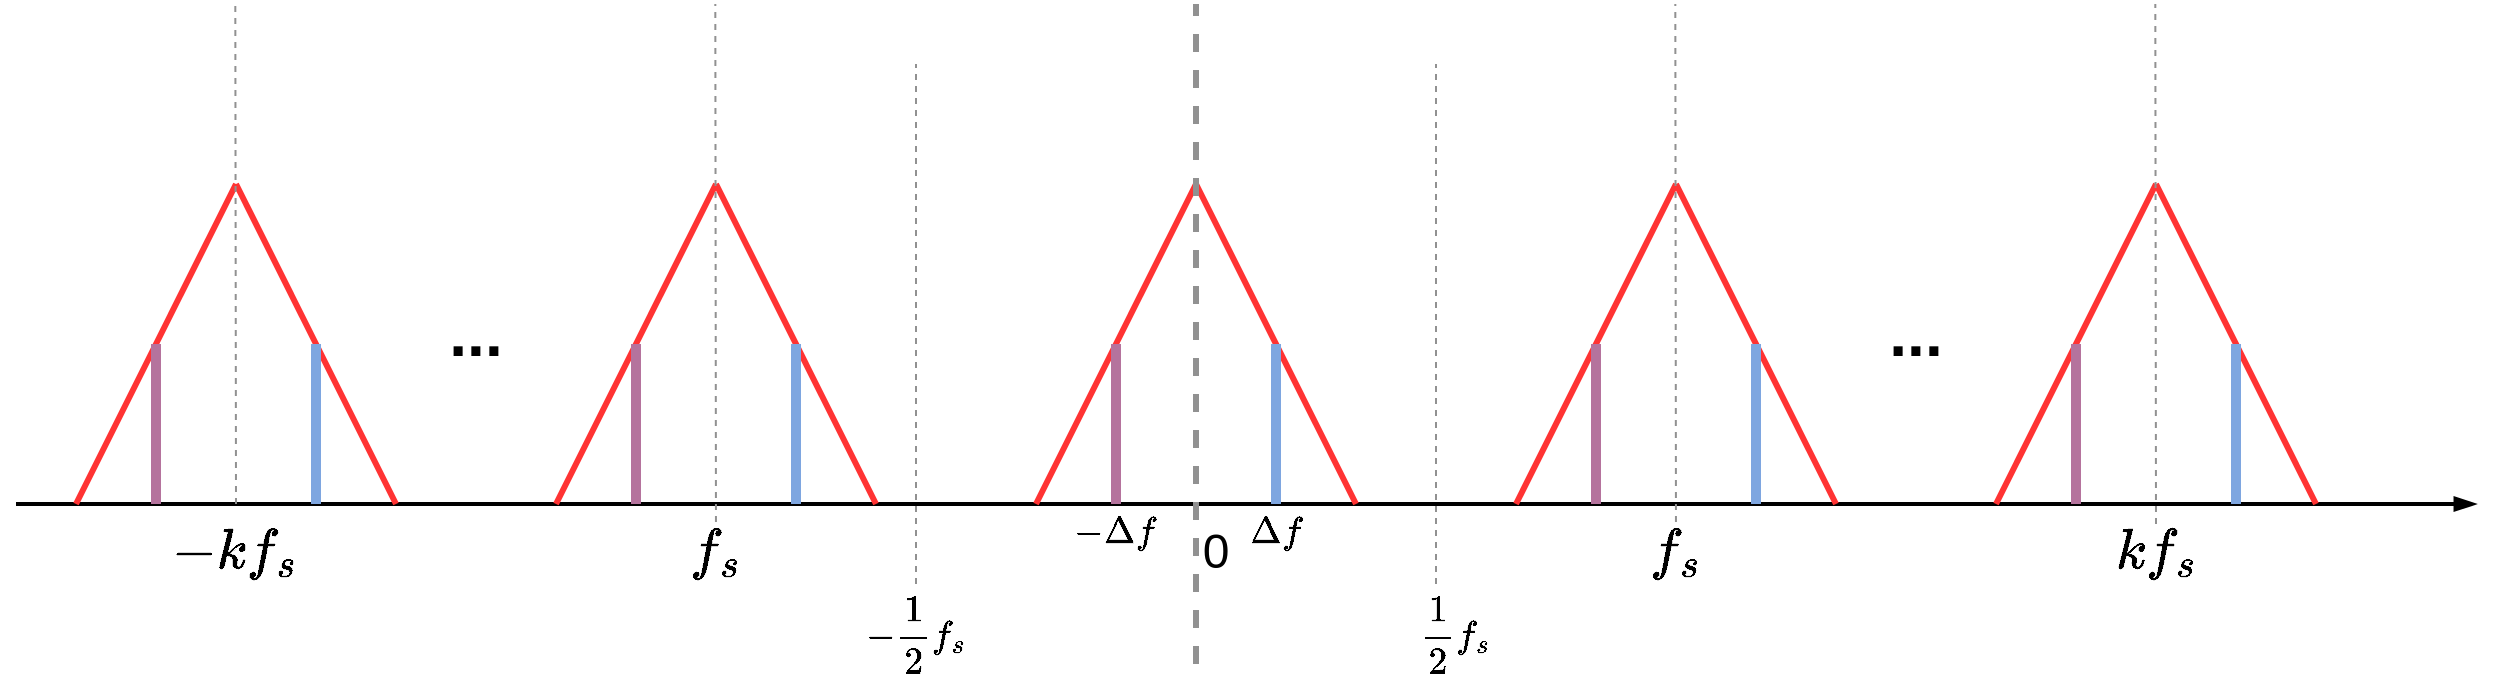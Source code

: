 <mxfile version="24.7.5">
  <diagram name="Page-1" id="Ofc7n3BC5aOCzSQyffId">
    <mxGraphModel dx="1685" dy="1003" grid="1" gridSize="10" guides="1" tooltips="1" connect="1" arrows="1" fold="1" page="1" pageScale="1" pageWidth="850" pageHeight="1100" math="1" shadow="0">
      <root>
        <mxCell id="0" />
        <mxCell id="1" parent="0" />
        <mxCell id="TCjycTu5PbuyrmNajNH3-1" value="" style="endArrow=blockThin;html=1;rounded=0;endFill=1;strokeWidth=2;" parent="1" edge="1">
          <mxGeometry width="50" height="50" relative="1" as="geometry">
            <mxPoint x="10" y="440" as="sourcePoint" />
            <mxPoint x="1240" y="440" as="targetPoint" />
          </mxGeometry>
        </mxCell>
        <mxCell id="TCjycTu5PbuyrmNajNH3-5" value="" style="endArrow=none;html=1;rounded=0;strokeWidth=3;strokeColor=#FF3333;" parent="1" edge="1">
          <mxGeometry width="50" height="50" relative="1" as="geometry">
            <mxPoint x="280" y="440" as="sourcePoint" />
            <mxPoint x="360" y="280" as="targetPoint" />
          </mxGeometry>
        </mxCell>
        <mxCell id="TCjycTu5PbuyrmNajNH3-6" value="" style="endArrow=none;html=1;rounded=0;strokeWidth=3;strokeColor=#FF3333;" parent="1" edge="1">
          <mxGeometry width="50" height="50" relative="1" as="geometry">
            <mxPoint x="440" y="440" as="sourcePoint" />
            <mxPoint x="360" y="280" as="targetPoint" />
          </mxGeometry>
        </mxCell>
        <mxCell id="TCjycTu5PbuyrmNajNH3-8" value="" style="endArrow=none;html=1;rounded=0;strokeWidth=3;strokeColor=#FF3333;" parent="1" edge="1">
          <mxGeometry width="50" height="50" relative="1" as="geometry">
            <mxPoint x="520" y="440" as="sourcePoint" />
            <mxPoint x="600" y="280" as="targetPoint" />
          </mxGeometry>
        </mxCell>
        <mxCell id="TCjycTu5PbuyrmNajNH3-9" value="" style="endArrow=none;html=1;rounded=0;strokeWidth=3;strokeColor=#FF3333;" parent="1" edge="1">
          <mxGeometry width="50" height="50" relative="1" as="geometry">
            <mxPoint x="680" y="440" as="sourcePoint" />
            <mxPoint x="600" y="280" as="targetPoint" />
          </mxGeometry>
        </mxCell>
        <mxCell id="TCjycTu5PbuyrmNajNH3-10" value="&lt;font style=&quot;font-size: 24px;&quot;&gt;0&lt;/font&gt;" style="text;html=1;align=center;verticalAlign=middle;whiteSpace=wrap;rounded=0;" parent="1" vertex="1">
          <mxGeometry x="580" y="449" width="60" height="30" as="geometry" />
        </mxCell>
        <mxCell id="TCjycTu5PbuyrmNajNH3-11" value="" style="endArrow=none;html=1;rounded=0;strokeWidth=3;strokeColor=#FF3333;" parent="1" edge="1">
          <mxGeometry width="50" height="50" relative="1" as="geometry">
            <mxPoint x="760" y="440" as="sourcePoint" />
            <mxPoint x="840" y="280" as="targetPoint" />
          </mxGeometry>
        </mxCell>
        <mxCell id="TCjycTu5PbuyrmNajNH3-12" value="" style="endArrow=none;html=1;rounded=0;strokeWidth=3;strokeColor=#FF3333;" parent="1" edge="1">
          <mxGeometry width="50" height="50" relative="1" as="geometry">
            <mxPoint x="920" y="440" as="sourcePoint" />
            <mxPoint x="840" y="280" as="targetPoint" />
          </mxGeometry>
        </mxCell>
        <mxCell id="TCjycTu5PbuyrmNajNH3-13" value="&lt;font style=&quot;font-size: 24px;&quot;&gt;$$f_s$$&lt;/font&gt;" style="text;html=1;align=center;verticalAlign=middle;whiteSpace=wrap;rounded=0;" parent="1" vertex="1">
          <mxGeometry x="810" y="449" width="60" height="30" as="geometry" />
        </mxCell>
        <mxCell id="TCjycTu5PbuyrmNajNH3-14" value="&lt;font size=&quot;1&quot; style=&quot;&quot;&gt;&lt;b style=&quot;font-size: 32px;&quot;&gt;...&lt;/b&gt;&lt;/font&gt;" style="text;html=1;align=center;verticalAlign=middle;whiteSpace=wrap;rounded=0;" parent="1" vertex="1">
          <mxGeometry x="930" y="340" width="60" height="30" as="geometry" />
        </mxCell>
        <mxCell id="TCjycTu5PbuyrmNajNH3-16" value="&lt;font size=&quot;1&quot; style=&quot;&quot;&gt;&lt;b style=&quot;font-size: 32px;&quot;&gt;...&lt;/b&gt;&lt;/font&gt;" style="text;html=1;align=center;verticalAlign=middle;whiteSpace=wrap;rounded=0;" parent="1" vertex="1">
          <mxGeometry x="210" y="340" width="60" height="30" as="geometry" />
        </mxCell>
        <mxCell id="TCjycTu5PbuyrmNajNH3-17" value="&lt;font style=&quot;font-size: 24px;&quot;&gt;$$f_s$$&lt;/font&gt;" style="text;html=1;align=center;verticalAlign=middle;whiteSpace=wrap;rounded=0;" parent="1" vertex="1">
          <mxGeometry x="330" y="449" width="60" height="30" as="geometry" />
        </mxCell>
        <mxCell id="TCjycTu5PbuyrmNajNH3-18" value="" style="endArrow=none;html=1;rounded=0;strokeWidth=5;strokeColor=#B5739D;" parent="1" edge="1">
          <mxGeometry width="50" height="50" relative="1" as="geometry">
            <mxPoint x="320" y="440" as="sourcePoint" />
            <mxPoint x="320" y="360" as="targetPoint" />
          </mxGeometry>
        </mxCell>
        <mxCell id="TCjycTu5PbuyrmNajNH3-19" value="" style="endArrow=none;html=1;rounded=0;strokeWidth=5;strokeColor=#B5739D;" parent="1" edge="1">
          <mxGeometry width="50" height="50" relative="1" as="geometry">
            <mxPoint x="560" y="440" as="sourcePoint" />
            <mxPoint x="560" y="360" as="targetPoint" />
          </mxGeometry>
        </mxCell>
        <mxCell id="TCjycTu5PbuyrmNajNH3-20" value="" style="endArrow=none;html=1;rounded=0;dashed=1;strokeColor=#919191;" parent="1" edge="1">
          <mxGeometry width="50" height="50" relative="1" as="geometry">
            <mxPoint x="720" y="480" as="sourcePoint" />
            <mxPoint x="720" y="220" as="targetPoint" />
          </mxGeometry>
        </mxCell>
        <mxCell id="TCjycTu5PbuyrmNajNH3-21" value="" style="endArrow=none;html=1;rounded=0;dashed=1;strokeColor=#919191;" parent="1" edge="1">
          <mxGeometry width="50" height="50" relative="1" as="geometry">
            <mxPoint x="460" y="480" as="sourcePoint" />
            <mxPoint x="460" y="220" as="targetPoint" />
          </mxGeometry>
        </mxCell>
        <mxCell id="TCjycTu5PbuyrmNajNH3-22" value="&lt;font style=&quot;font-size: 16px;&quot;&gt;$$\frac{1}{2}f_s$$&lt;/font&gt;" style="text;html=1;align=center;verticalAlign=middle;whiteSpace=wrap;rounded=0;" parent="1" vertex="1">
          <mxGeometry x="700" y="490" width="60" height="30" as="geometry" />
        </mxCell>
        <mxCell id="TCjycTu5PbuyrmNajNH3-23" value="&lt;font style=&quot;font-size: 16px;&quot;&gt;$$-\frac{1}{2}f_s$$&lt;/font&gt;" style="text;html=1;align=center;verticalAlign=middle;whiteSpace=wrap;rounded=0;" parent="1" vertex="1">
          <mxGeometry x="430" y="490" width="60" height="30" as="geometry" />
        </mxCell>
        <mxCell id="TCjycTu5PbuyrmNajNH3-24" value="" style="endArrow=none;html=1;rounded=0;strokeWidth=5;strokeColor=#B5739D;" parent="1" edge="1">
          <mxGeometry width="50" height="50" relative="1" as="geometry">
            <mxPoint x="800" y="440" as="sourcePoint" />
            <mxPoint x="800" y="360" as="targetPoint" />
          </mxGeometry>
        </mxCell>
        <mxCell id="TCjycTu5PbuyrmNajNH3-25" value="" style="endArrow=none;html=1;rounded=0;strokeWidth=5;strokeColor=#7EA6E0;" parent="1" edge="1">
          <mxGeometry width="50" height="50" relative="1" as="geometry">
            <mxPoint x="400" y="440" as="sourcePoint" />
            <mxPoint x="400" y="360" as="targetPoint" />
          </mxGeometry>
        </mxCell>
        <mxCell id="TCjycTu5PbuyrmNajNH3-26" value="" style="endArrow=none;html=1;rounded=0;strokeWidth=5;strokeColor=#7EA6E0;" parent="1" edge="1">
          <mxGeometry width="50" height="50" relative="1" as="geometry">
            <mxPoint x="640" y="440" as="sourcePoint" />
            <mxPoint x="640" y="360" as="targetPoint" />
          </mxGeometry>
        </mxCell>
        <mxCell id="TCjycTu5PbuyrmNajNH3-27" value="" style="endArrow=none;html=1;rounded=0;strokeWidth=5;strokeColor=#7EA6E0;" parent="1" edge="1">
          <mxGeometry width="50" height="50" relative="1" as="geometry">
            <mxPoint x="880" y="440" as="sourcePoint" />
            <mxPoint x="880" y="360" as="targetPoint" />
          </mxGeometry>
        </mxCell>
        <mxCell id="TCjycTu5PbuyrmNajNH3-28" value="" style="endArrow=none;html=1;rounded=0;strokeWidth=3;strokeColor=#FF3333;" parent="1" edge="1">
          <mxGeometry width="50" height="50" relative="1" as="geometry">
            <mxPoint x="1000" y="440" as="sourcePoint" />
            <mxPoint x="1080" y="280" as="targetPoint" />
          </mxGeometry>
        </mxCell>
        <mxCell id="TCjycTu5PbuyrmNajNH3-29" value="" style="endArrow=none;html=1;rounded=0;strokeWidth=3;strokeColor=#FF3333;" parent="1" edge="1">
          <mxGeometry width="50" height="50" relative="1" as="geometry">
            <mxPoint x="1160" y="440" as="sourcePoint" />
            <mxPoint x="1080" y="280" as="targetPoint" />
          </mxGeometry>
        </mxCell>
        <mxCell id="TCjycTu5PbuyrmNajNH3-30" value="&lt;font style=&quot;font-size: 24px;&quot;&gt;$$kf_s$$&lt;/font&gt;" style="text;html=1;align=center;verticalAlign=middle;whiteSpace=wrap;rounded=0;" parent="1" vertex="1">
          <mxGeometry x="1050" y="449" width="60" height="30" as="geometry" />
        </mxCell>
        <mxCell id="TCjycTu5PbuyrmNajNH3-31" value="" style="endArrow=none;html=1;rounded=0;strokeWidth=5;strokeColor=#B5739D;" parent="1" edge="1">
          <mxGeometry width="50" height="50" relative="1" as="geometry">
            <mxPoint x="1040" y="440" as="sourcePoint" />
            <mxPoint x="1040" y="360" as="targetPoint" />
          </mxGeometry>
        </mxCell>
        <mxCell id="TCjycTu5PbuyrmNajNH3-32" value="" style="endArrow=none;html=1;rounded=0;strokeWidth=5;strokeColor=#7EA6E0;" parent="1" edge="1">
          <mxGeometry width="50" height="50" relative="1" as="geometry">
            <mxPoint x="1120" y="440" as="sourcePoint" />
            <mxPoint x="1120" y="360" as="targetPoint" />
          </mxGeometry>
        </mxCell>
        <mxCell id="TCjycTu5PbuyrmNajNH3-33" value="" style="endArrow=none;html=1;rounded=0;dashed=1;strokeColor=#919191;strokeWidth=3;" parent="1" edge="1">
          <mxGeometry width="50" height="50" relative="1" as="geometry">
            <mxPoint x="600" y="520" as="sourcePoint" />
            <mxPoint x="600" y="190" as="targetPoint" />
          </mxGeometry>
        </mxCell>
        <mxCell id="TCjycTu5PbuyrmNajNH3-34" value="" style="endArrow=none;html=1;rounded=0;strokeWidth=3;strokeColor=#FF3333;" parent="1" edge="1">
          <mxGeometry width="50" height="50" relative="1" as="geometry">
            <mxPoint x="40" y="440" as="sourcePoint" />
            <mxPoint x="120" y="280" as="targetPoint" />
          </mxGeometry>
        </mxCell>
        <mxCell id="TCjycTu5PbuyrmNajNH3-35" value="" style="endArrow=none;html=1;rounded=0;strokeWidth=3;strokeColor=#FF3333;" parent="1" edge="1">
          <mxGeometry width="50" height="50" relative="1" as="geometry">
            <mxPoint x="200" y="440" as="sourcePoint" />
            <mxPoint x="120" y="280" as="targetPoint" />
          </mxGeometry>
        </mxCell>
        <mxCell id="TCjycTu5PbuyrmNajNH3-36" value="&lt;font style=&quot;font-size: 24px;&quot;&gt;$$-kf_s$$&lt;/font&gt;" style="text;html=1;align=center;verticalAlign=middle;whiteSpace=wrap;rounded=0;" parent="1" vertex="1">
          <mxGeometry x="90" y="449" width="60" height="30" as="geometry" />
        </mxCell>
        <mxCell id="TCjycTu5PbuyrmNajNH3-37" value="" style="endArrow=none;html=1;rounded=0;strokeWidth=5;strokeColor=#B5739D;" parent="1" edge="1">
          <mxGeometry width="50" height="50" relative="1" as="geometry">
            <mxPoint x="80" y="440" as="sourcePoint" />
            <mxPoint x="80" y="360" as="targetPoint" />
          </mxGeometry>
        </mxCell>
        <mxCell id="TCjycTu5PbuyrmNajNH3-38" value="" style="endArrow=none;html=1;rounded=0;strokeWidth=5;strokeColor=#7EA6E0;" parent="1" edge="1">
          <mxGeometry width="50" height="50" relative="1" as="geometry">
            <mxPoint x="160" y="440" as="sourcePoint" />
            <mxPoint x="160" y="360" as="targetPoint" />
          </mxGeometry>
        </mxCell>
        <mxCell id="TCjycTu5PbuyrmNajNH3-39" value="&lt;font style=&quot;font-size: 16px;&quot;&gt;$$-\Delta f$$&lt;/font&gt;" style="text;html=1;align=center;verticalAlign=middle;whiteSpace=wrap;rounded=0;" parent="1" vertex="1">
          <mxGeometry x="530" y="439" width="60" height="30" as="geometry" />
        </mxCell>
        <mxCell id="TCjycTu5PbuyrmNajNH3-40" value="&lt;font style=&quot;font-size: 16px;&quot;&gt;$$\Delta f$$&lt;/font&gt;" style="text;html=1;align=center;verticalAlign=middle;whiteSpace=wrap;rounded=0;" parent="1" vertex="1">
          <mxGeometry x="610" y="439" width="60" height="30" as="geometry" />
        </mxCell>
        <mxCell id="GYOYueYA3oWjG7I-ISy8-1" value="" style="endArrow=none;html=1;rounded=0;dashed=1;strokeColor=#919191;strokeWidth=1;" edge="1" parent="1" source="TCjycTu5PbuyrmNajNH3-13">
          <mxGeometry width="50" height="50" relative="1" as="geometry">
            <mxPoint x="839.66" y="520" as="sourcePoint" />
            <mxPoint x="839.66" y="190" as="targetPoint" />
          </mxGeometry>
        </mxCell>
        <mxCell id="GYOYueYA3oWjG7I-ISy8-2" value="" style="endArrow=none;html=1;rounded=0;dashed=1;strokeColor=#919191;strokeWidth=1;" edge="1" parent="1">
          <mxGeometry width="50" height="50" relative="1" as="geometry">
            <mxPoint x="1080" y="450" as="sourcePoint" />
            <mxPoint x="1079.66" y="190" as="targetPoint" />
          </mxGeometry>
        </mxCell>
        <mxCell id="GYOYueYA3oWjG7I-ISy8-3" value="" style="endArrow=none;html=1;rounded=0;dashed=1;strokeColor=#919191;strokeWidth=1;" edge="1" parent="1" source="TCjycTu5PbuyrmNajNH3-17">
          <mxGeometry width="50" height="50" relative="1" as="geometry">
            <mxPoint x="359.66" y="520" as="sourcePoint" />
            <mxPoint x="359.66" y="190" as="targetPoint" />
          </mxGeometry>
        </mxCell>
        <mxCell id="GYOYueYA3oWjG7I-ISy8-4" value="" style="endArrow=none;html=1;rounded=0;dashed=1;strokeColor=#919191;strokeWidth=1;" edge="1" parent="1">
          <mxGeometry width="50" height="50" relative="1" as="geometry">
            <mxPoint x="120" y="440" as="sourcePoint" />
            <mxPoint x="119.66" y="190" as="targetPoint" />
          </mxGeometry>
        </mxCell>
      </root>
    </mxGraphModel>
  </diagram>
</mxfile>
